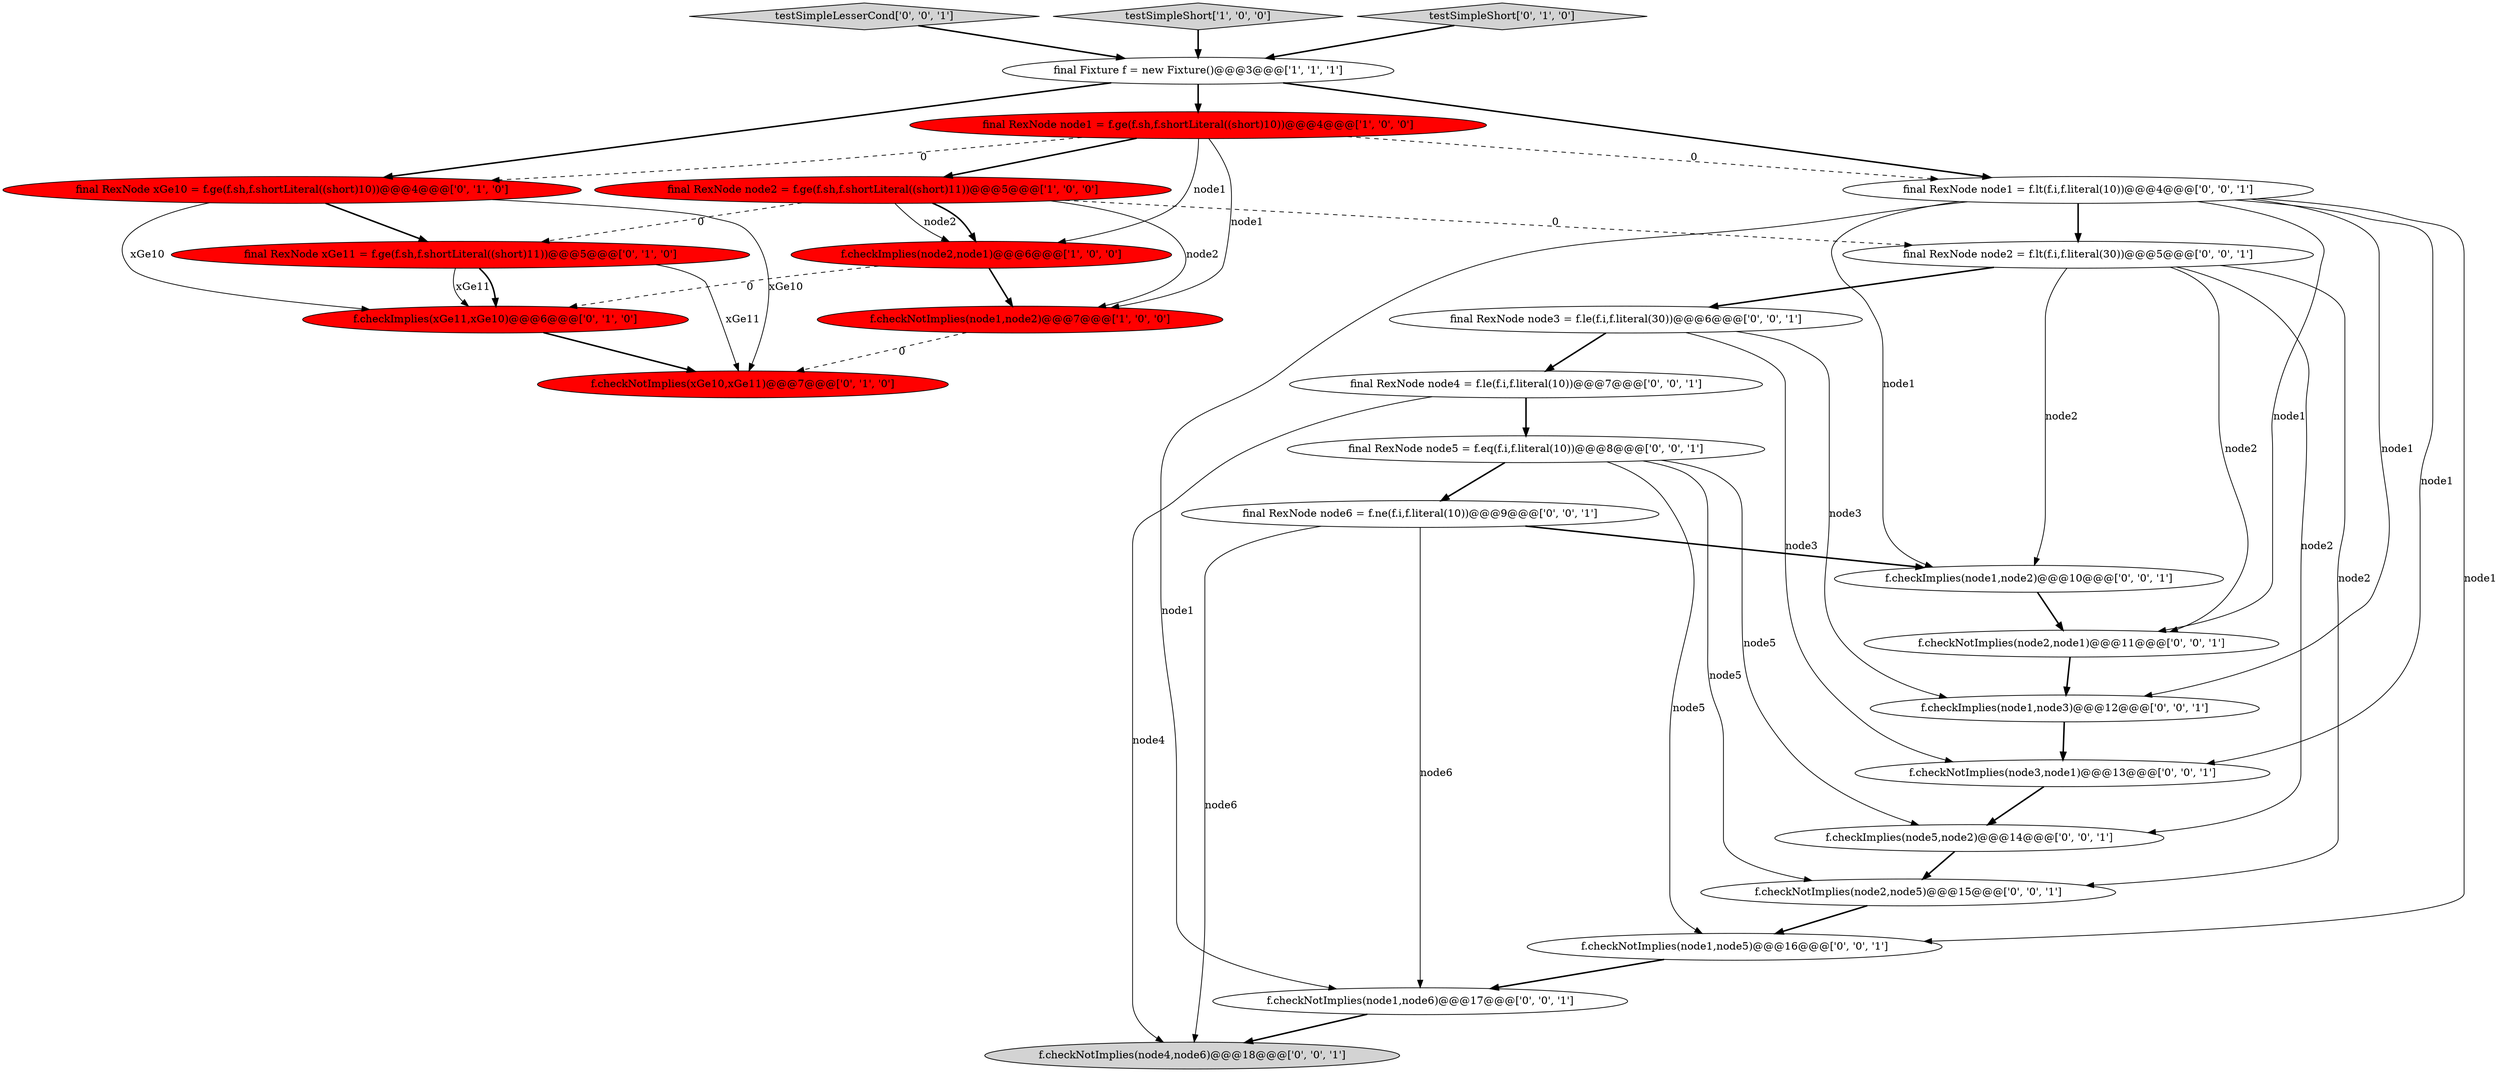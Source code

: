 digraph {
23 [style = filled, label = "testSimpleLesserCond['0', '0', '1']", fillcolor = lightgray, shape = diamond image = "AAA0AAABBB3BBB"];
12 [style = filled, label = "f.checkNotImplies(node1,node5)@@@16@@@['0', '0', '1']", fillcolor = white, shape = ellipse image = "AAA0AAABBB3BBB"];
26 [style = filled, label = "final RexNode node2 = f.lt(f.i,f.literal(30))@@@5@@@['0', '0', '1']", fillcolor = white, shape = ellipse image = "AAA0AAABBB3BBB"];
22 [style = filled, label = "f.checkNotImplies(node2,node5)@@@15@@@['0', '0', '1']", fillcolor = white, shape = ellipse image = "AAA0AAABBB3BBB"];
14 [style = filled, label = "f.checkImplies(node5,node2)@@@14@@@['0', '0', '1']", fillcolor = white, shape = ellipse image = "AAA0AAABBB3BBB"];
3 [style = filled, label = "final RexNode node1 = f.ge(f.sh,f.shortLiteral((short)10))@@@4@@@['1', '0', '0']", fillcolor = red, shape = ellipse image = "AAA1AAABBB1BBB"];
13 [style = filled, label = "final RexNode node6 = f.ne(f.i,f.literal(10))@@@9@@@['0', '0', '1']", fillcolor = white, shape = ellipse image = "AAA0AAABBB3BBB"];
0 [style = filled, label = "testSimpleShort['1', '0', '0']", fillcolor = lightgray, shape = diamond image = "AAA0AAABBB1BBB"];
21 [style = filled, label = "f.checkNotImplies(node3,node1)@@@13@@@['0', '0', '1']", fillcolor = white, shape = ellipse image = "AAA0AAABBB3BBB"];
24 [style = filled, label = "f.checkNotImplies(node2,node1)@@@11@@@['0', '0', '1']", fillcolor = white, shape = ellipse image = "AAA0AAABBB3BBB"];
18 [style = filled, label = "final RexNode node5 = f.eq(f.i,f.literal(10))@@@8@@@['0', '0', '1']", fillcolor = white, shape = ellipse image = "AAA0AAABBB3BBB"];
9 [style = filled, label = "f.checkImplies(xGe11,xGe10)@@@6@@@['0', '1', '0']", fillcolor = red, shape = ellipse image = "AAA1AAABBB2BBB"];
6 [style = filled, label = "testSimpleShort['0', '1', '0']", fillcolor = lightgray, shape = diamond image = "AAA0AAABBB2BBB"];
7 [style = filled, label = "final RexNode xGe10 = f.ge(f.sh,f.shortLiteral((short)10))@@@4@@@['0', '1', '0']", fillcolor = red, shape = ellipse image = "AAA1AAABBB2BBB"];
11 [style = filled, label = "final RexNode node4 = f.le(f.i,f.literal(10))@@@7@@@['0', '0', '1']", fillcolor = white, shape = ellipse image = "AAA0AAABBB3BBB"];
4 [style = filled, label = "final RexNode node2 = f.ge(f.sh,f.shortLiteral((short)11))@@@5@@@['1', '0', '0']", fillcolor = red, shape = ellipse image = "AAA1AAABBB1BBB"];
5 [style = filled, label = "f.checkImplies(node2,node1)@@@6@@@['1', '0', '0']", fillcolor = red, shape = ellipse image = "AAA1AAABBB1BBB"];
10 [style = filled, label = "f.checkNotImplies(xGe10,xGe11)@@@7@@@['0', '1', '0']", fillcolor = red, shape = ellipse image = "AAA1AAABBB2BBB"];
2 [style = filled, label = "final Fixture f = new Fixture()@@@3@@@['1', '1', '1']", fillcolor = white, shape = ellipse image = "AAA0AAABBB1BBB"];
8 [style = filled, label = "final RexNode xGe11 = f.ge(f.sh,f.shortLiteral((short)11))@@@5@@@['0', '1', '0']", fillcolor = red, shape = ellipse image = "AAA1AAABBB2BBB"];
25 [style = filled, label = "f.checkNotImplies(node1,node6)@@@17@@@['0', '0', '1']", fillcolor = white, shape = ellipse image = "AAA0AAABBB3BBB"];
1 [style = filled, label = "f.checkNotImplies(node1,node2)@@@7@@@['1', '0', '0']", fillcolor = red, shape = ellipse image = "AAA1AAABBB1BBB"];
19 [style = filled, label = "f.checkImplies(node1,node2)@@@10@@@['0', '0', '1']", fillcolor = white, shape = ellipse image = "AAA0AAABBB3BBB"];
16 [style = filled, label = "f.checkImplies(node1,node3)@@@12@@@['0', '0', '1']", fillcolor = white, shape = ellipse image = "AAA0AAABBB3BBB"];
15 [style = filled, label = "final RexNode node1 = f.lt(f.i,f.literal(10))@@@4@@@['0', '0', '1']", fillcolor = white, shape = ellipse image = "AAA0AAABBB3BBB"];
17 [style = filled, label = "final RexNode node3 = f.le(f.i,f.literal(30))@@@6@@@['0', '0', '1']", fillcolor = white, shape = ellipse image = "AAA0AAABBB3BBB"];
20 [style = filled, label = "f.checkNotImplies(node4,node6)@@@18@@@['0', '0', '1']", fillcolor = lightgray, shape = ellipse image = "AAA0AAABBB3BBB"];
15->24 [style = solid, label="node1"];
4->26 [style = dashed, label="0"];
26->17 [style = bold, label=""];
8->10 [style = solid, label="xGe11"];
26->14 [style = solid, label="node2"];
3->7 [style = dashed, label="0"];
7->10 [style = solid, label="xGe10"];
2->3 [style = bold, label=""];
0->2 [style = bold, label=""];
3->1 [style = solid, label="node1"];
13->20 [style = solid, label="node6"];
14->22 [style = bold, label=""];
26->22 [style = solid, label="node2"];
26->24 [style = solid, label="node2"];
18->22 [style = solid, label="node5"];
5->9 [style = dashed, label="0"];
15->21 [style = solid, label="node1"];
1->10 [style = dashed, label="0"];
9->10 [style = bold, label=""];
8->9 [style = solid, label="xGe11"];
17->21 [style = solid, label="node3"];
17->16 [style = solid, label="node3"];
7->8 [style = bold, label=""];
11->20 [style = solid, label="node4"];
4->5 [style = solid, label="node2"];
3->4 [style = bold, label=""];
11->18 [style = bold, label=""];
15->26 [style = bold, label=""];
19->24 [style = bold, label=""];
6->2 [style = bold, label=""];
15->19 [style = solid, label="node1"];
24->16 [style = bold, label=""];
5->1 [style = bold, label=""];
25->20 [style = bold, label=""];
13->19 [style = bold, label=""];
13->25 [style = solid, label="node6"];
4->1 [style = solid, label="node2"];
15->25 [style = solid, label="node1"];
16->21 [style = bold, label=""];
22->12 [style = bold, label=""];
12->25 [style = bold, label=""];
2->15 [style = bold, label=""];
4->8 [style = dashed, label="0"];
8->9 [style = bold, label=""];
18->13 [style = bold, label=""];
3->15 [style = dashed, label="0"];
7->9 [style = solid, label="xGe10"];
23->2 [style = bold, label=""];
2->7 [style = bold, label=""];
18->12 [style = solid, label="node5"];
4->5 [style = bold, label=""];
15->12 [style = solid, label="node1"];
26->19 [style = solid, label="node2"];
18->14 [style = solid, label="node5"];
3->5 [style = solid, label="node1"];
21->14 [style = bold, label=""];
17->11 [style = bold, label=""];
15->16 [style = solid, label="node1"];
}

